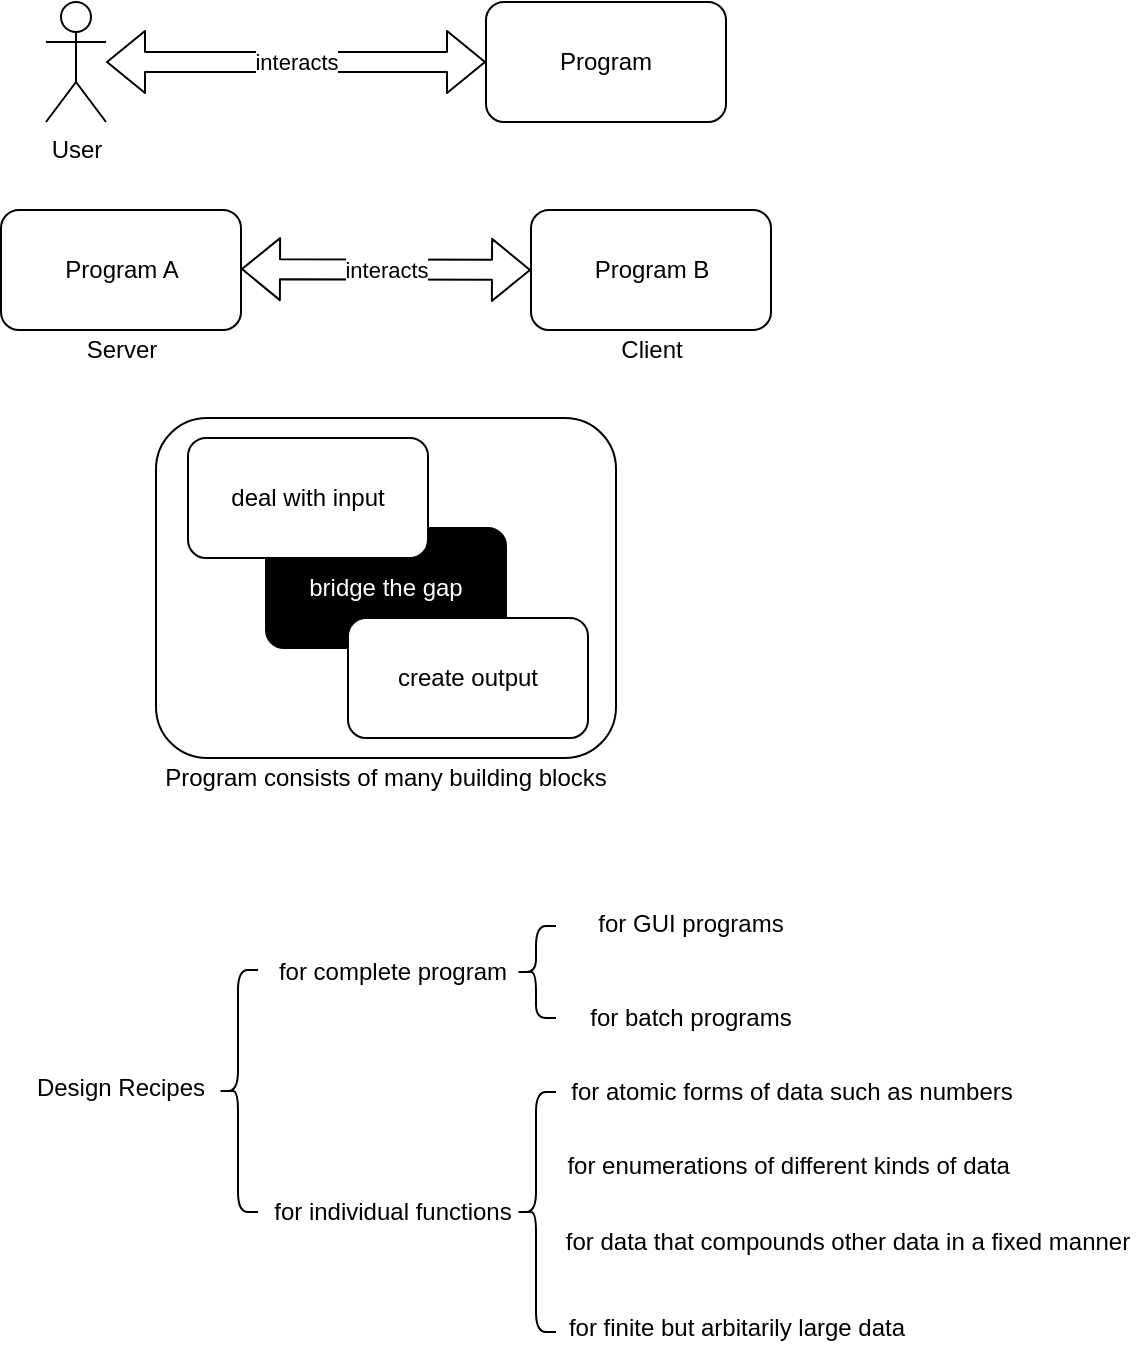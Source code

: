 <mxfile version="14.9.6" type="github">
  <diagram id="xeyh_vRzHHK7A7ayoxn0" name="Page-1">
    <mxGraphModel dx="942" dy="674" grid="0" gridSize="10" guides="1" tooltips="1" connect="1" arrows="1" fold="1" page="1" pageScale="1" pageWidth="827" pageHeight="1169" background="none" math="0" shadow="0">
      <root>
        <mxCell id="0" />
        <mxCell id="1" parent="0" />
        <mxCell id="ZueJTCSJqqhHwczP5ik8-4" value="" style="group" vertex="1" connectable="0" parent="1">
          <mxGeometry x="31" y="37" width="340" height="60" as="geometry" />
        </mxCell>
        <mxCell id="Jh4NUaDIToUpY9Pb37P1-2" value="&lt;div&gt;User&lt;/div&gt;" style="shape=umlActor;verticalLabelPosition=bottom;verticalAlign=top;html=1;outlineConnect=0;gradientColor=none;" parent="ZueJTCSJqqhHwczP5ik8-4" vertex="1">
          <mxGeometry width="30" height="60" as="geometry" />
        </mxCell>
        <mxCell id="Jh4NUaDIToUpY9Pb37P1-3" value="Program" style="rounded=1;whiteSpace=wrap;html=1;gradientColor=none;" parent="ZueJTCSJqqhHwczP5ik8-4" vertex="1">
          <mxGeometry x="220" width="120" height="60" as="geometry" />
        </mxCell>
        <mxCell id="Jh4NUaDIToUpY9Pb37P1-4" value="interacts" style="shape=flexArrow;endArrow=classic;startArrow=classic;html=1;entryX=0;entryY=0.5;entryDx=0;entryDy=0;" parent="ZueJTCSJqqhHwczP5ik8-4" target="Jh4NUaDIToUpY9Pb37P1-3" edge="1">
          <mxGeometry width="100" height="100" relative="1" as="geometry">
            <mxPoint x="30" y="30" as="sourcePoint" />
            <mxPoint x="190" y="30" as="targetPoint" />
          </mxGeometry>
        </mxCell>
        <mxCell id="ZueJTCSJqqhHwczP5ik8-5" value="" style="group" vertex="1" connectable="0" parent="1">
          <mxGeometry x="8.5" y="141" width="385" height="80" as="geometry" />
        </mxCell>
        <mxCell id="Jh4NUaDIToUpY9Pb37P1-5" value="Program A" style="rounded=1;whiteSpace=wrap;html=1;gradientColor=none;" parent="ZueJTCSJqqhHwczP5ik8-5" vertex="1">
          <mxGeometry width="120" height="60" as="geometry" />
        </mxCell>
        <mxCell id="Jh4NUaDIToUpY9Pb37P1-6" value="Program B" style="rounded=1;whiteSpace=wrap;html=1;gradientColor=none;" parent="ZueJTCSJqqhHwczP5ik8-5" vertex="1">
          <mxGeometry x="265" width="120" height="60" as="geometry" />
        </mxCell>
        <mxCell id="Jh4NUaDIToUpY9Pb37P1-7" value="interacts" style="shape=flexArrow;endArrow=classic;startArrow=classic;html=1;" parent="ZueJTCSJqqhHwczP5ik8-5" edge="1">
          <mxGeometry width="100" height="100" relative="1" as="geometry">
            <mxPoint x="120" y="29.5" as="sourcePoint" />
            <mxPoint x="265" y="30" as="targetPoint" />
          </mxGeometry>
        </mxCell>
        <mxCell id="Jh4NUaDIToUpY9Pb37P1-8" value="&lt;div&gt;Server&lt;/div&gt;" style="text;html=1;strokeColor=none;fillColor=none;align=center;verticalAlign=middle;whiteSpace=wrap;rounded=0;" parent="ZueJTCSJqqhHwczP5ik8-5" vertex="1">
          <mxGeometry x="40" y="60" width="40" height="20" as="geometry" />
        </mxCell>
        <mxCell id="Jh4NUaDIToUpY9Pb37P1-9" value="Client" style="text;html=1;strokeColor=none;fillColor=none;align=center;verticalAlign=middle;whiteSpace=wrap;rounded=0;" parent="ZueJTCSJqqhHwczP5ik8-5" vertex="1">
          <mxGeometry x="305" y="60" width="40" height="20" as="geometry" />
        </mxCell>
        <mxCell id="ZueJTCSJqqhHwczP5ik8-6" value="" style="group" vertex="1" connectable="0" parent="1">
          <mxGeometry x="86" y="245" width="230" height="190" as="geometry" />
        </mxCell>
        <mxCell id="Jh4NUaDIToUpY9Pb37P1-11" value="" style="rounded=1;whiteSpace=wrap;html=1;gradientColor=none;" parent="ZueJTCSJqqhHwczP5ik8-6" vertex="1">
          <mxGeometry width="230" height="170" as="geometry" />
        </mxCell>
        <mxCell id="Jh4NUaDIToUpY9Pb37P1-14" value="bridge the gap" style="rounded=1;whiteSpace=wrap;html=1;gradientColor=none;fillColor=#000000;fontColor=#FFFFFF;" parent="ZueJTCSJqqhHwczP5ik8-6" vertex="1">
          <mxGeometry x="55" y="55" width="120" height="60" as="geometry" />
        </mxCell>
        <mxCell id="Jh4NUaDIToUpY9Pb37P1-12" value="deal with input" style="rounded=1;whiteSpace=wrap;html=1;gradientColor=none;" parent="ZueJTCSJqqhHwczP5ik8-6" vertex="1">
          <mxGeometry x="16" y="10" width="120" height="60" as="geometry" />
        </mxCell>
        <mxCell id="Jh4NUaDIToUpY9Pb37P1-13" value="create output" style="rounded=1;whiteSpace=wrap;html=1;gradientColor=none;" parent="ZueJTCSJqqhHwczP5ik8-6" vertex="1">
          <mxGeometry x="96" y="100" width="120" height="60" as="geometry" />
        </mxCell>
        <mxCell id="Jh4NUaDIToUpY9Pb37P1-15" value="Program consists of many building blocks" style="text;html=1;strokeColor=none;fillColor=none;align=center;verticalAlign=middle;whiteSpace=wrap;rounded=0;" parent="ZueJTCSJqqhHwczP5ik8-6" vertex="1">
          <mxGeometry y="170" width="230" height="20" as="geometry" />
        </mxCell>
        <mxCell id="ZueJTCSJqqhHwczP5ik8-9" value="Text" style="text;html=1;strokeColor=none;fillColor=none;align=center;verticalAlign=middle;whiteSpace=wrap;rounded=0;fontColor=#FFFFFF;" vertex="1" parent="1">
          <mxGeometry x="460" y="400" width="40" height="20" as="geometry" />
        </mxCell>
        <mxCell id="ZueJTCSJqqhHwczP5ik8-12" value="Design Recipes" style="text;html=1;strokeColor=none;fillColor=none;align=center;verticalAlign=middle;whiteSpace=wrap;rounded=0;" vertex="1" parent="1">
          <mxGeometry x="20" y="570" width="97" height="20" as="geometry" />
        </mxCell>
        <mxCell id="ZueJTCSJqqhHwczP5ik8-13" value="" style="shape=curlyBracket;whiteSpace=wrap;html=1;rounded=1;fontColor=#000000;fillColor=#000000;" vertex="1" parent="1">
          <mxGeometry x="117" y="521" width="20" height="121" as="geometry" />
        </mxCell>
        <mxCell id="ZueJTCSJqqhHwczP5ik8-14" value="for complete program" style="text;html=1;strokeColor=none;fillColor=none;align=center;verticalAlign=middle;whiteSpace=wrap;rounded=0;fontColor=#000000;" vertex="1" parent="1">
          <mxGeometry x="137" y="512" width="135" height="20" as="geometry" />
        </mxCell>
        <mxCell id="ZueJTCSJqqhHwczP5ik8-17" value="for individual functions" style="text;html=1;strokeColor=none;fillColor=none;align=center;verticalAlign=middle;whiteSpace=wrap;rounded=0;fontColor=#000000;" vertex="1" parent="1">
          <mxGeometry x="137" y="632" width="135" height="20" as="geometry" />
        </mxCell>
        <mxCell id="ZueJTCSJqqhHwczP5ik8-20" style="edgeStyle=orthogonalEdgeStyle;rounded=0;orthogonalLoop=1;jettySize=auto;html=1;exitX=0.5;exitY=1;exitDx=0;exitDy=0;fontColor=#000000;" edge="1" parent="1" source="ZueJTCSJqqhHwczP5ik8-17" target="ZueJTCSJqqhHwczP5ik8-17">
          <mxGeometry relative="1" as="geometry" />
        </mxCell>
        <mxCell id="ZueJTCSJqqhHwczP5ik8-23" value="" style="shape=curlyBracket;whiteSpace=wrap;html=1;rounded=1;fontColor=#000000;fillColor=#000000;" vertex="1" parent="1">
          <mxGeometry x="266" y="499" width="20" height="46" as="geometry" />
        </mxCell>
        <mxCell id="ZueJTCSJqqhHwczP5ik8-25" value="for GUI programs&lt;span style=&quot;color: rgba(0 , 0 , 0 , 0) ; font-family: monospace ; font-size: 0px&quot;&gt;%3CmxGraphModel%3E%3Croot%3E%3CmxCell%20id%3D%220%22%2F%3E%3CmxCell%20id%3D%221%22%20parent%3D%220%22%2F%3E%3CmxCell%20id%3D%222%22%20value%3D%22for%20complete%20program%22%20style%3D%22text%3Bhtml%3D1%3BstrokeColor%3Dnone%3BfillColor%3Dnone%3Balign%3Dcenter%3BverticalAlign%3Dmiddle%3BwhiteSpace%3Dwrap%3Brounded%3D0%3BfontColor%3D%23000000%3B%22%20vertex%3D%221%22%20parent%3D%221%22%3E%3CmxGeometry%20x%3D%22137%22%20y%3D%22545%22%20width%3D%22135%22%20height%3D%2220%22%20as%3D%22geometry%22%2F%3E%3C%2FmxCell%3E%3C%2Froot%3E%3C%2FmxGraphModel%3E&lt;/span&gt;" style="text;html=1;strokeColor=none;fillColor=none;align=center;verticalAlign=middle;whiteSpace=wrap;rounded=0;fontColor=#000000;" vertex="1" parent="1">
          <mxGeometry x="286" y="488" width="135" height="20" as="geometry" />
        </mxCell>
        <mxCell id="ZueJTCSJqqhHwczP5ik8-26" value="for batch programs" style="text;html=1;strokeColor=none;fillColor=none;align=center;verticalAlign=middle;whiteSpace=wrap;rounded=0;fontColor=#000000;" vertex="1" parent="1">
          <mxGeometry x="286" y="535" width="135" height="20" as="geometry" />
        </mxCell>
        <mxCell id="ZueJTCSJqqhHwczP5ik8-30" style="edgeStyle=orthogonalEdgeStyle;rounded=0;orthogonalLoop=1;jettySize=auto;html=1;exitX=0.5;exitY=1;exitDx=0;exitDy=0;fontColor=#000000;" edge="1" parent="1" source="ZueJTCSJqqhHwczP5ik8-25" target="ZueJTCSJqqhHwczP5ik8-25">
          <mxGeometry relative="1" as="geometry" />
        </mxCell>
        <mxCell id="ZueJTCSJqqhHwczP5ik8-31" value="" style="shape=curlyBracket;whiteSpace=wrap;html=1;rounded=1;fontColor=#000000;fillColor=#000000;" vertex="1" parent="1">
          <mxGeometry x="266" y="582" width="20" height="120" as="geometry" />
        </mxCell>
        <mxCell id="ZueJTCSJqqhHwczP5ik8-32" value="for atomic forms of data such as numbers" style="text;html=1;strokeColor=none;fillColor=none;align=center;verticalAlign=middle;whiteSpace=wrap;rounded=0;fontColor=#000000;" vertex="1" parent="1">
          <mxGeometry x="286" y="571.5" width="236" height="20" as="geometry" />
        </mxCell>
        <mxCell id="ZueJTCSJqqhHwczP5ik8-33" value="for enumerations of different kinds of data&amp;nbsp;" style="text;html=1;strokeColor=none;fillColor=none;align=center;verticalAlign=middle;whiteSpace=wrap;rounded=0;fontColor=#000000;" vertex="1" parent="1">
          <mxGeometry x="286" y="609" width="236" height="20" as="geometry" />
        </mxCell>
        <mxCell id="ZueJTCSJqqhHwczP5ik8-34" value="for data that compounds other data in a fixed manner" style="text;html=1;strokeColor=none;fillColor=none;align=center;verticalAlign=middle;whiteSpace=wrap;rounded=0;fontColor=#000000;" vertex="1" parent="1">
          <mxGeometry x="286" y="647" width="292" height="20" as="geometry" />
        </mxCell>
        <mxCell id="ZueJTCSJqqhHwczP5ik8-35" value="for finite but arbitarily large data" style="text;html=1;strokeColor=none;fillColor=none;align=center;verticalAlign=middle;whiteSpace=wrap;rounded=0;fontColor=#000000;" vertex="1" parent="1">
          <mxGeometry x="290" y="690" width="173" height="20" as="geometry" />
        </mxCell>
      </root>
    </mxGraphModel>
  </diagram>
</mxfile>

